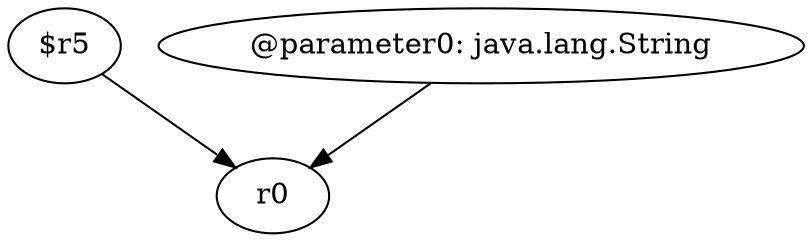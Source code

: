 digraph g {
0[label="$r5"]
1[label="r0"]
0->1[label=""]
2[label="@parameter0: java.lang.String"]
2->1[label=""]
}